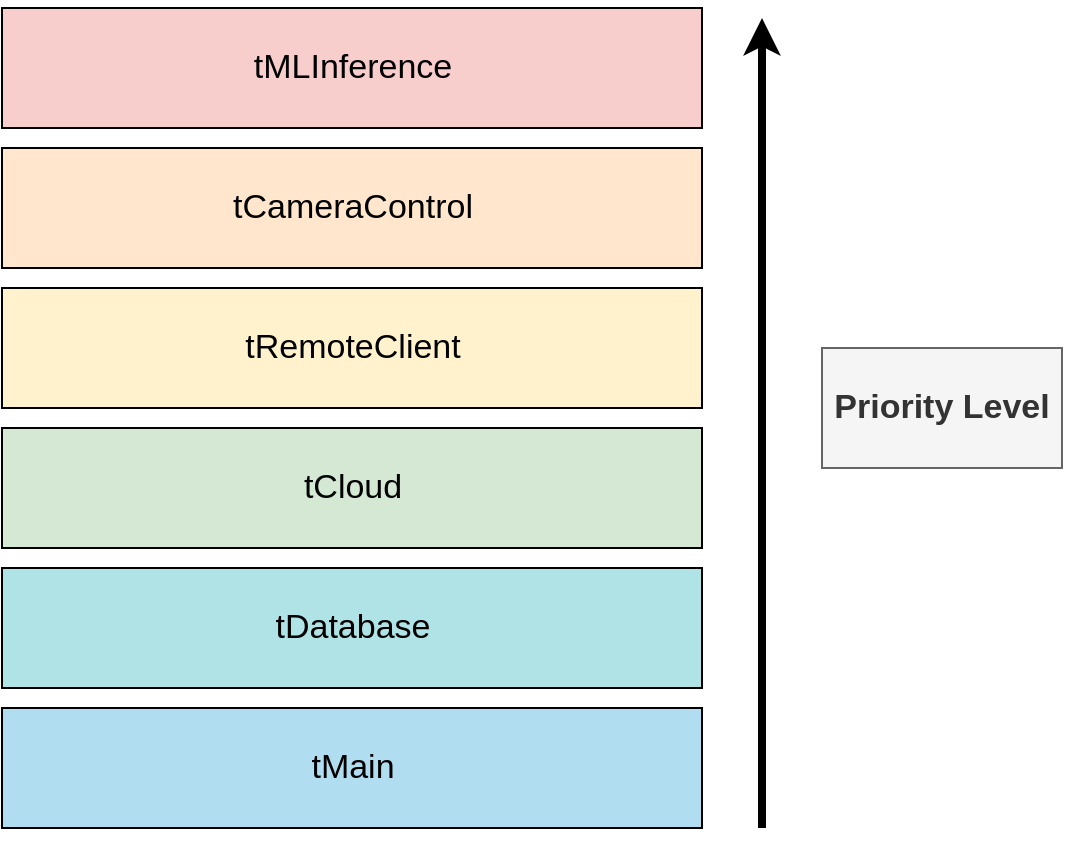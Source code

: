 <mxfile version="13.9.9" type="device"><diagram id="alwlg3QHh-e73JdiiUnX" name="1"><mxGraphModel dx="1086" dy="846" grid="1" gridSize="10" guides="1" tooltips="1" connect="1" arrows="1" fold="1" page="1" pageScale="1" pageWidth="1169" pageHeight="827" math="0" shadow="0"><root><mxCell id="0"/><mxCell id="1" parent="0"/><mxCell id="0XT-CZcjGFwikC_cgEWI-1" value="" style="rounded=0;whiteSpace=wrap;html=1;fillColor=#f8cecc;strokeColor=#000000;strokeWidth=1;" parent="1" vertex="1"><mxGeometry x="330" y="130" width="350" height="60" as="geometry"/></mxCell><mxCell id="0XT-CZcjGFwikC_cgEWI-2" value="" style="rounded=0;whiteSpace=wrap;html=1;fillColor=#ffe6cc;strokeColor=#000000;strokeWidth=1;" parent="1" vertex="1"><mxGeometry x="330" y="200" width="350" height="60" as="geometry"/></mxCell><mxCell id="0XT-CZcjGFwikC_cgEWI-3" value="" style="rounded=0;whiteSpace=wrap;html=1;fillColor=#fff2cc;strokeColor=#000000;strokeWidth=1;" parent="1" vertex="1"><mxGeometry x="330" y="270" width="350" height="60" as="geometry"/></mxCell><mxCell id="0XT-CZcjGFwikC_cgEWI-4" value="" style="rounded=0;whiteSpace=wrap;html=1;fillColor=#d5e8d4;strokeColor=#000000;strokeWidth=1;" parent="1" vertex="1"><mxGeometry x="330" y="340" width="350" height="60" as="geometry"/></mxCell><mxCell id="0XT-CZcjGFwikC_cgEWI-6" value="" style="rounded=0;whiteSpace=wrap;html=1;fillColor=#b0e3e6;strokeColor=#000000;strokeWidth=1;" parent="1" vertex="1"><mxGeometry x="330" y="410" width="350" height="60" as="geometry"/></mxCell><mxCell id="0XT-CZcjGFwikC_cgEWI-7" value="" style="rounded=0;whiteSpace=wrap;html=1;fillColor=#b1ddf0;strokeColor=#000000;strokeWidth=1;" parent="1" vertex="1"><mxGeometry x="330" y="480" width="350" height="60" as="geometry"/></mxCell><mxCell id="0XT-CZcjGFwikC_cgEWI-9" value="" style="endArrow=classic;html=1;strokeWidth=4;" parent="1" edge="1"><mxGeometry width="50" height="50" relative="1" as="geometry"><mxPoint x="710" y="540" as="sourcePoint"/><mxPoint x="710" y="135" as="targetPoint"/></mxGeometry></mxCell><mxCell id="0XT-CZcjGFwikC_cgEWI-12" value="&lt;font style=&quot;font-size: 17px&quot;&gt;&lt;b&gt;Priority Level&lt;/b&gt;&lt;/font&gt;" style="rounded=0;whiteSpace=wrap;html=1;fillColor=#f5f5f5;strokeColor=#666666;fontColor=#333333;" parent="1" vertex="1"><mxGeometry x="740" y="300" width="120" height="60" as="geometry"/></mxCell><mxCell id="ENIvfXwQqmpzN3L-EXXC-3" value="tCameraControl" style="text;html=1;align=center;verticalAlign=middle;resizable=0;points=[];;autosize=1;fontSize=17;strokeColor=none;fillColor=none;" parent="1" vertex="1"><mxGeometry x="435" y="215" width="140" height="30" as="geometry"/></mxCell><mxCell id="ENIvfXwQqmpzN3L-EXXC-4" value="tMLInference" style="text;html=1;align=center;verticalAlign=middle;resizable=0;points=[];;autosize=1;fontSize=17;" parent="1" vertex="1"><mxGeometry x="450" y="145" width="110" height="30" as="geometry"/></mxCell><mxCell id="ENIvfXwQqmpzN3L-EXXC-5" value="tMain" style="text;html=1;align=center;verticalAlign=middle;resizable=0;points=[];;autosize=1;fontSize=17;" parent="1" vertex="1"><mxGeometry x="475" y="495" width="60" height="30" as="geometry"/></mxCell><mxCell id="ENIvfXwQqmpzN3L-EXXC-6" value="tCloud" style="text;html=1;align=center;verticalAlign=middle;resizable=0;points=[];;autosize=1;fontSize=17;" parent="1" vertex="1"><mxGeometry x="475" y="355" width="60" height="30" as="geometry"/></mxCell><mxCell id="ENIvfXwQqmpzN3L-EXXC-7" value="tDatabase" style="text;html=1;align=center;verticalAlign=middle;resizable=0;points=[];;autosize=1;fontSize=17;" parent="1" vertex="1"><mxGeometry x="460" y="425" width="90" height="30" as="geometry"/></mxCell><mxCell id="ENIvfXwQqmpzN3L-EXXC-8" value="tRemoteClient" style="text;html=1;align=center;verticalAlign=middle;resizable=0;points=[];;autosize=1;fontSize=17;" parent="1" vertex="1"><mxGeometry x="445" y="285" width="120" height="30" as="geometry"/></mxCell></root></mxGraphModel></diagram></mxfile>